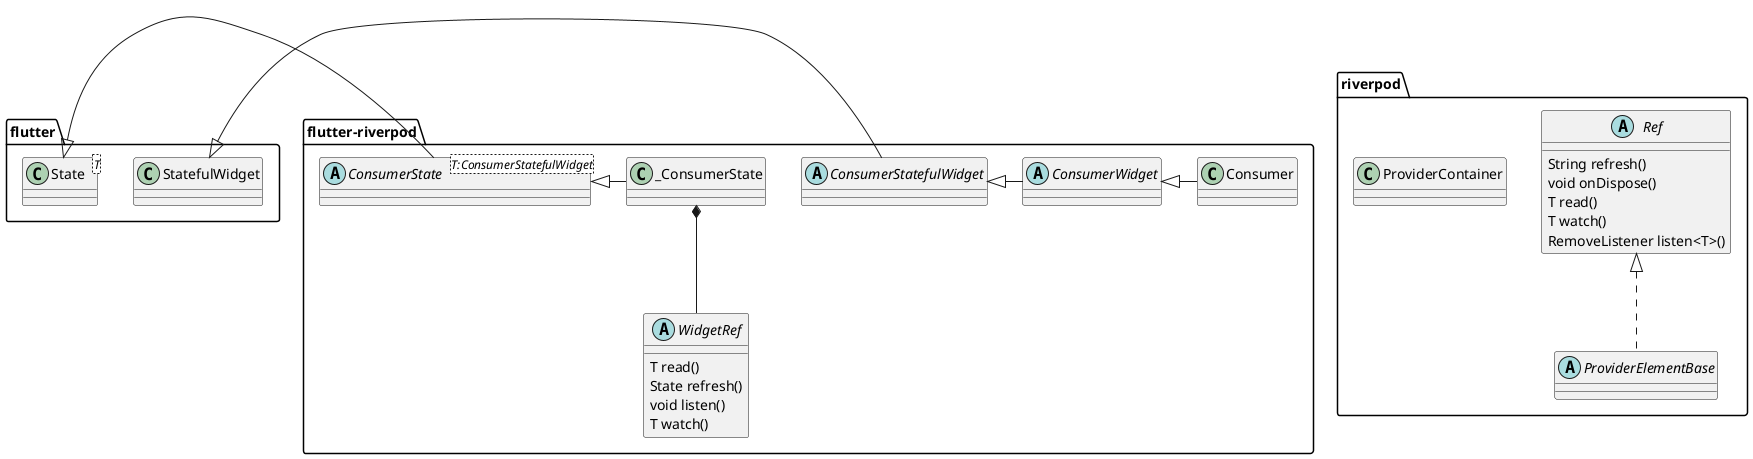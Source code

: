 @startuml
'https://plantuml.com/class-diagram

package flutter {
    class StatefulWidget
    class State<T>
}

package flutter-riverpod {
    abstract class WidgetRef {
        T read()
        State refresh()
        void listen()
        T watch()
    }


    abstract class ConsumerStatefulWidget
    abstract class ConsumerWidget
    class Consumer

    StatefulWidget <|- ConsumerStatefulWidget
    ConsumerStatefulWidget <|- ConsumerWidget
    ConsumerWidget <|- Consumer


    abstract class ConsumerState<T:ConsumerStatefulWidget>

    class _ConsumerState

    State <|- ConsumerState

    ConsumerState <|- _ConsumerState

    _ConsumerState *-- WidgetRef
}


package riverpod {
    abstract class Ref {
        String refresh()
        void onDispose()
        T read()
        T watch()
        RemoveListener listen<T>()
    }

    class ProviderContainer

    abstract class ProviderElementBase

    Ref <|.. ProviderElementBase

}


@enduml